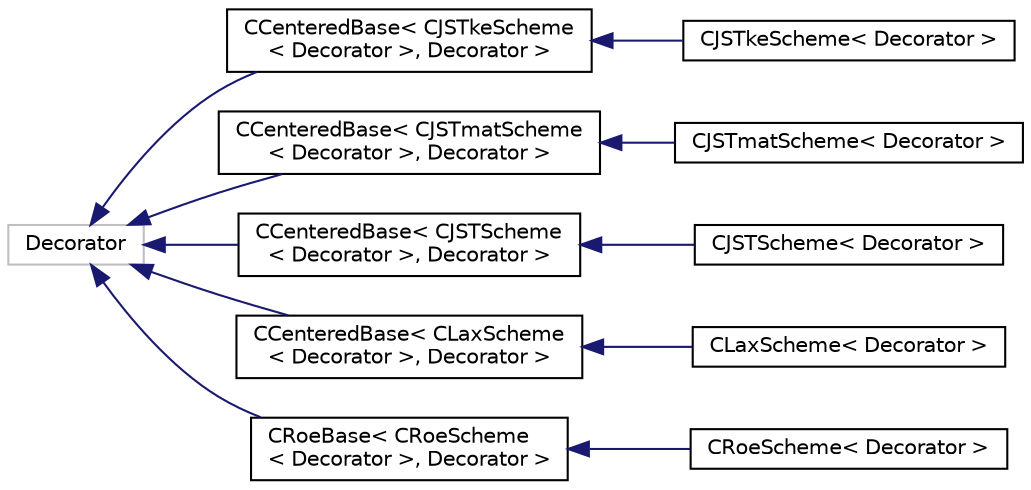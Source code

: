 digraph "Graphical Class Hierarchy"
{
 // LATEX_PDF_SIZE
  edge [fontname="Helvetica",fontsize="10",labelfontname="Helvetica",labelfontsize="10"];
  node [fontname="Helvetica",fontsize="10",shape=record];
  rankdir="LR";
  Node52 [label="Decorator",height=0.2,width=0.4,color="grey75", fillcolor="white", style="filled",tooltip=" "];
  Node52 -> Node0 [dir="back",color="midnightblue",fontsize="10",style="solid",fontname="Helvetica"];
  Node0 [label="CCenteredBase\< CJSTkeScheme\l\< Decorator \>, Decorator \>",height=0.2,width=0.4,color="black", fillcolor="white", style="filled",URL="$classCCenteredBase.html",tooltip=" "];
  Node0 -> Node1 [dir="back",color="midnightblue",fontsize="10",style="solid",fontname="Helvetica"];
  Node1 [label="CJSTkeScheme\< Decorator \>",height=0.2,width=0.4,color="black", fillcolor="white", style="filled",URL="$classCJSTkeScheme.html",tooltip="JST scheme without 4th order dissipation."];
  Node52 -> Node55 [dir="back",color="midnightblue",fontsize="10",style="solid",fontname="Helvetica"];
  Node55 [label="CCenteredBase\< CJSTmatScheme\l\< Decorator \>, Decorator \>",height=0.2,width=0.4,color="black", fillcolor="white", style="filled",URL="$classCCenteredBase.html",tooltip=" "];
  Node55 -> Node56 [dir="back",color="midnightblue",fontsize="10",style="solid",fontname="Helvetica"];
  Node56 [label="CJSTmatScheme\< Decorator \>",height=0.2,width=0.4,color="black", fillcolor="white", style="filled",URL="$classCJSTmatScheme.html",tooltip="JST scheme with matrix dissipation."];
  Node52 -> Node57 [dir="back",color="midnightblue",fontsize="10",style="solid",fontname="Helvetica"];
  Node57 [label="CCenteredBase\< CJSTScheme\l\< Decorator \>, Decorator \>",height=0.2,width=0.4,color="black", fillcolor="white", style="filled",URL="$classCCenteredBase.html",tooltip=" "];
  Node57 -> Node58 [dir="back",color="midnightblue",fontsize="10",style="solid",fontname="Helvetica"];
  Node58 [label="CJSTScheme\< Decorator \>",height=0.2,width=0.4,color="black", fillcolor="white", style="filled",URL="$classCJSTScheme.html",tooltip="Classical JST scheme with scalar dissipation."];
  Node52 -> Node59 [dir="back",color="midnightblue",fontsize="10",style="solid",fontname="Helvetica"];
  Node59 [label="CCenteredBase\< CLaxScheme\l\< Decorator \>, Decorator \>",height=0.2,width=0.4,color="black", fillcolor="white", style="filled",URL="$classCCenteredBase.html",tooltip=" "];
  Node59 -> Node60 [dir="back",color="midnightblue",fontsize="10",style="solid",fontname="Helvetica"];
  Node60 [label="CLaxScheme\< Decorator \>",height=0.2,width=0.4,color="black", fillcolor="white", style="filled",URL="$classCLaxScheme.html",tooltip="Lax–Friedrichs 1st order scheme."];
  Node52 -> Node61 [dir="back",color="midnightblue",fontsize="10",style="solid",fontname="Helvetica"];
  Node61 [label="CRoeBase\< CRoeScheme\l\< Decorator \>, Decorator \>",height=0.2,width=0.4,color="black", fillcolor="white", style="filled",URL="$classCRoeBase.html",tooltip=" "];
  Node61 -> Node62 [dir="back",color="midnightblue",fontsize="10",style="solid",fontname="Helvetica"];
  Node62 [label="CRoeScheme\< Decorator \>",height=0.2,width=0.4,color="black", fillcolor="white", style="filled",URL="$classCRoeScheme.html",tooltip="Classical Roe scheme."];
}
